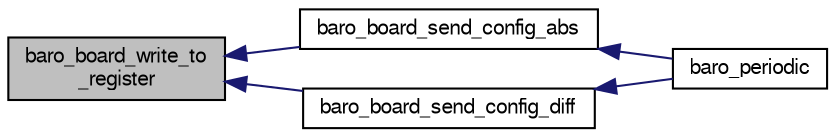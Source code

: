digraph "baro_board_write_to_register"
{
  edge [fontname="FreeSans",fontsize="10",labelfontname="FreeSans",labelfontsize="10"];
  node [fontname="FreeSans",fontsize="10",shape=record];
  rankdir="LR";
  Node1 [label="baro_board_write_to\l_register",height=0.2,width=0.4,color="black", fillcolor="grey75", style="filled", fontcolor="black"];
  Node1 -> Node2 [dir="back",color="midnightblue",fontsize="10",style="solid",fontname="FreeSans"];
  Node2 [label="baro_board_send_config_abs",height=0.2,width=0.4,color="black", fillcolor="white", style="filled",URL="$lisa__l_2baro__board_8c.html#a50dada9f7353526950b740090bbf6728"];
  Node2 -> Node3 [dir="back",color="midnightblue",fontsize="10",style="solid",fontname="FreeSans"];
  Node3 [label="baro_periodic",height=0.2,width=0.4,color="black", fillcolor="white", style="filled",URL="$lisa__l_2baro__board_8c.html#a23ed77c56ba44b3ed3cc3b8e378bdb00"];
  Node1 -> Node4 [dir="back",color="midnightblue",fontsize="10",style="solid",fontname="FreeSans"];
  Node4 [label="baro_board_send_config_diff",height=0.2,width=0.4,color="black", fillcolor="white", style="filled",URL="$lisa__l_2baro__board_8c.html#a2fa4b2580e3835ed8ab3e5ad82051f2e"];
  Node4 -> Node3 [dir="back",color="midnightblue",fontsize="10",style="solid",fontname="FreeSans"];
}
